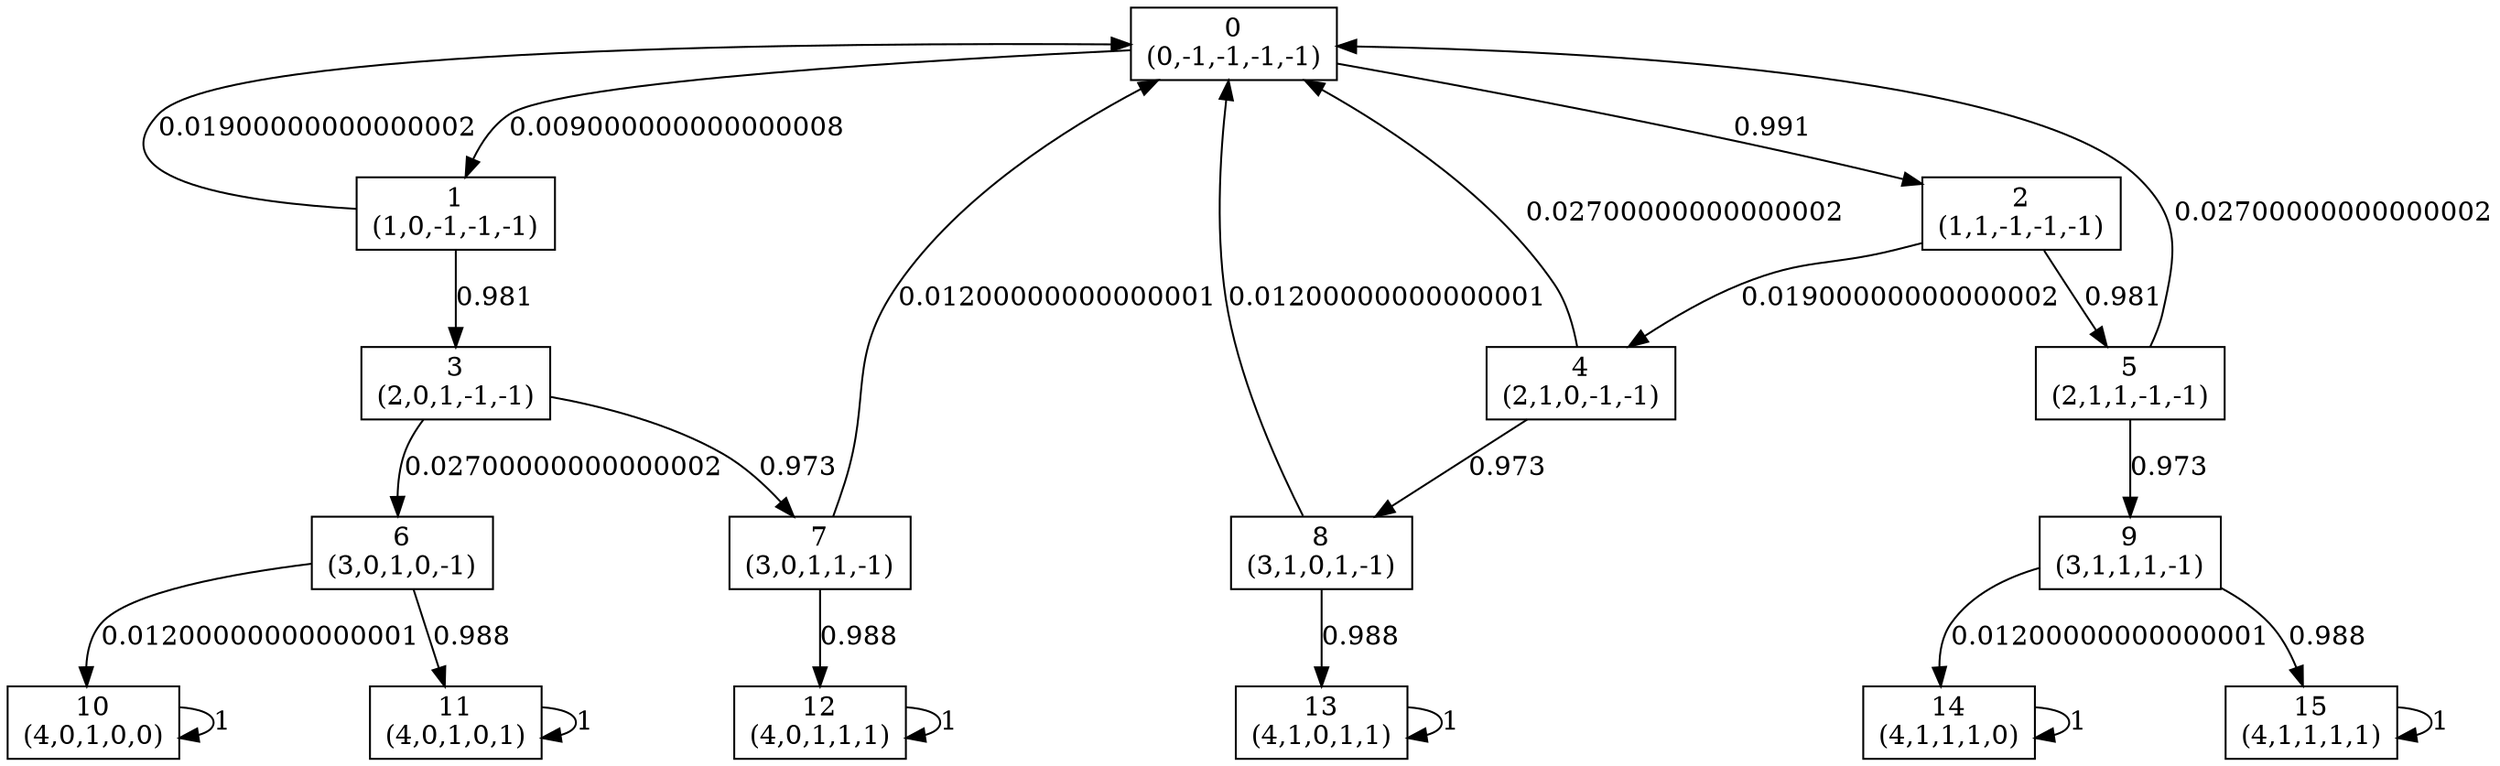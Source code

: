 digraph P {
node [shape=box];
0 -> 1 [ label="0.009000000000000008" ];
0 -> 2 [ label="0.991" ];
1 -> 0 [ label="0.01900000000000002" ];
1 -> 3 [ label="0.981" ];
2 -> 4 [ label="0.01900000000000002" ];
2 -> 5 [ label="0.981" ];
3 -> 6 [ label="0.02700000000000002" ];
3 -> 7 [ label="0.973" ];
4 -> 0 [ label="0.02700000000000002" ];
4 -> 8 [ label="0.973" ];
5 -> 0 [ label="0.02700000000000002" ];
5 -> 9 [ label="0.973" ];
6 -> 10 [ label="0.01200000000000001" ];
6 -> 11 [ label="0.988" ];
7 -> 0 [ label="0.01200000000000001" ];
7 -> 12 [ label="0.988" ];
8 -> 0 [ label="0.01200000000000001" ];
8 -> 13 [ label="0.988" ];
9 -> 14 [ label="0.01200000000000001" ];
9 -> 15 [ label="0.988" ];
10 -> 10 [ label="1" ];
11 -> 11 [ label="1" ];
12 -> 12 [ label="1" ];
13 -> 13 [ label="1" ];
14 -> 14 [ label="1" ];
15 -> 15 [ label="1" ];
0 [label="0\n(0,-1,-1,-1,-1)"];
1 [label="1\n(1,0,-1,-1,-1)"];
2 [label="2\n(1,1,-1,-1,-1)"];
3 [label="3\n(2,0,1,-1,-1)"];
4 [label="4\n(2,1,0,-1,-1)"];
5 [label="5\n(2,1,1,-1,-1)"];
6 [label="6\n(3,0,1,0,-1)"];
7 [label="7\n(3,0,1,1,-1)"];
8 [label="8\n(3,1,0,1,-1)"];
9 [label="9\n(3,1,1,1,-1)"];
10 [label="10\n(4,0,1,0,0)"];
11 [label="11\n(4,0,1,0,1)"];
12 [label="12\n(4,0,1,1,1)"];
13 [label="13\n(4,1,0,1,1)"];
14 [label="14\n(4,1,1,1,0)"];
15 [label="15\n(4,1,1,1,1)"];
}
